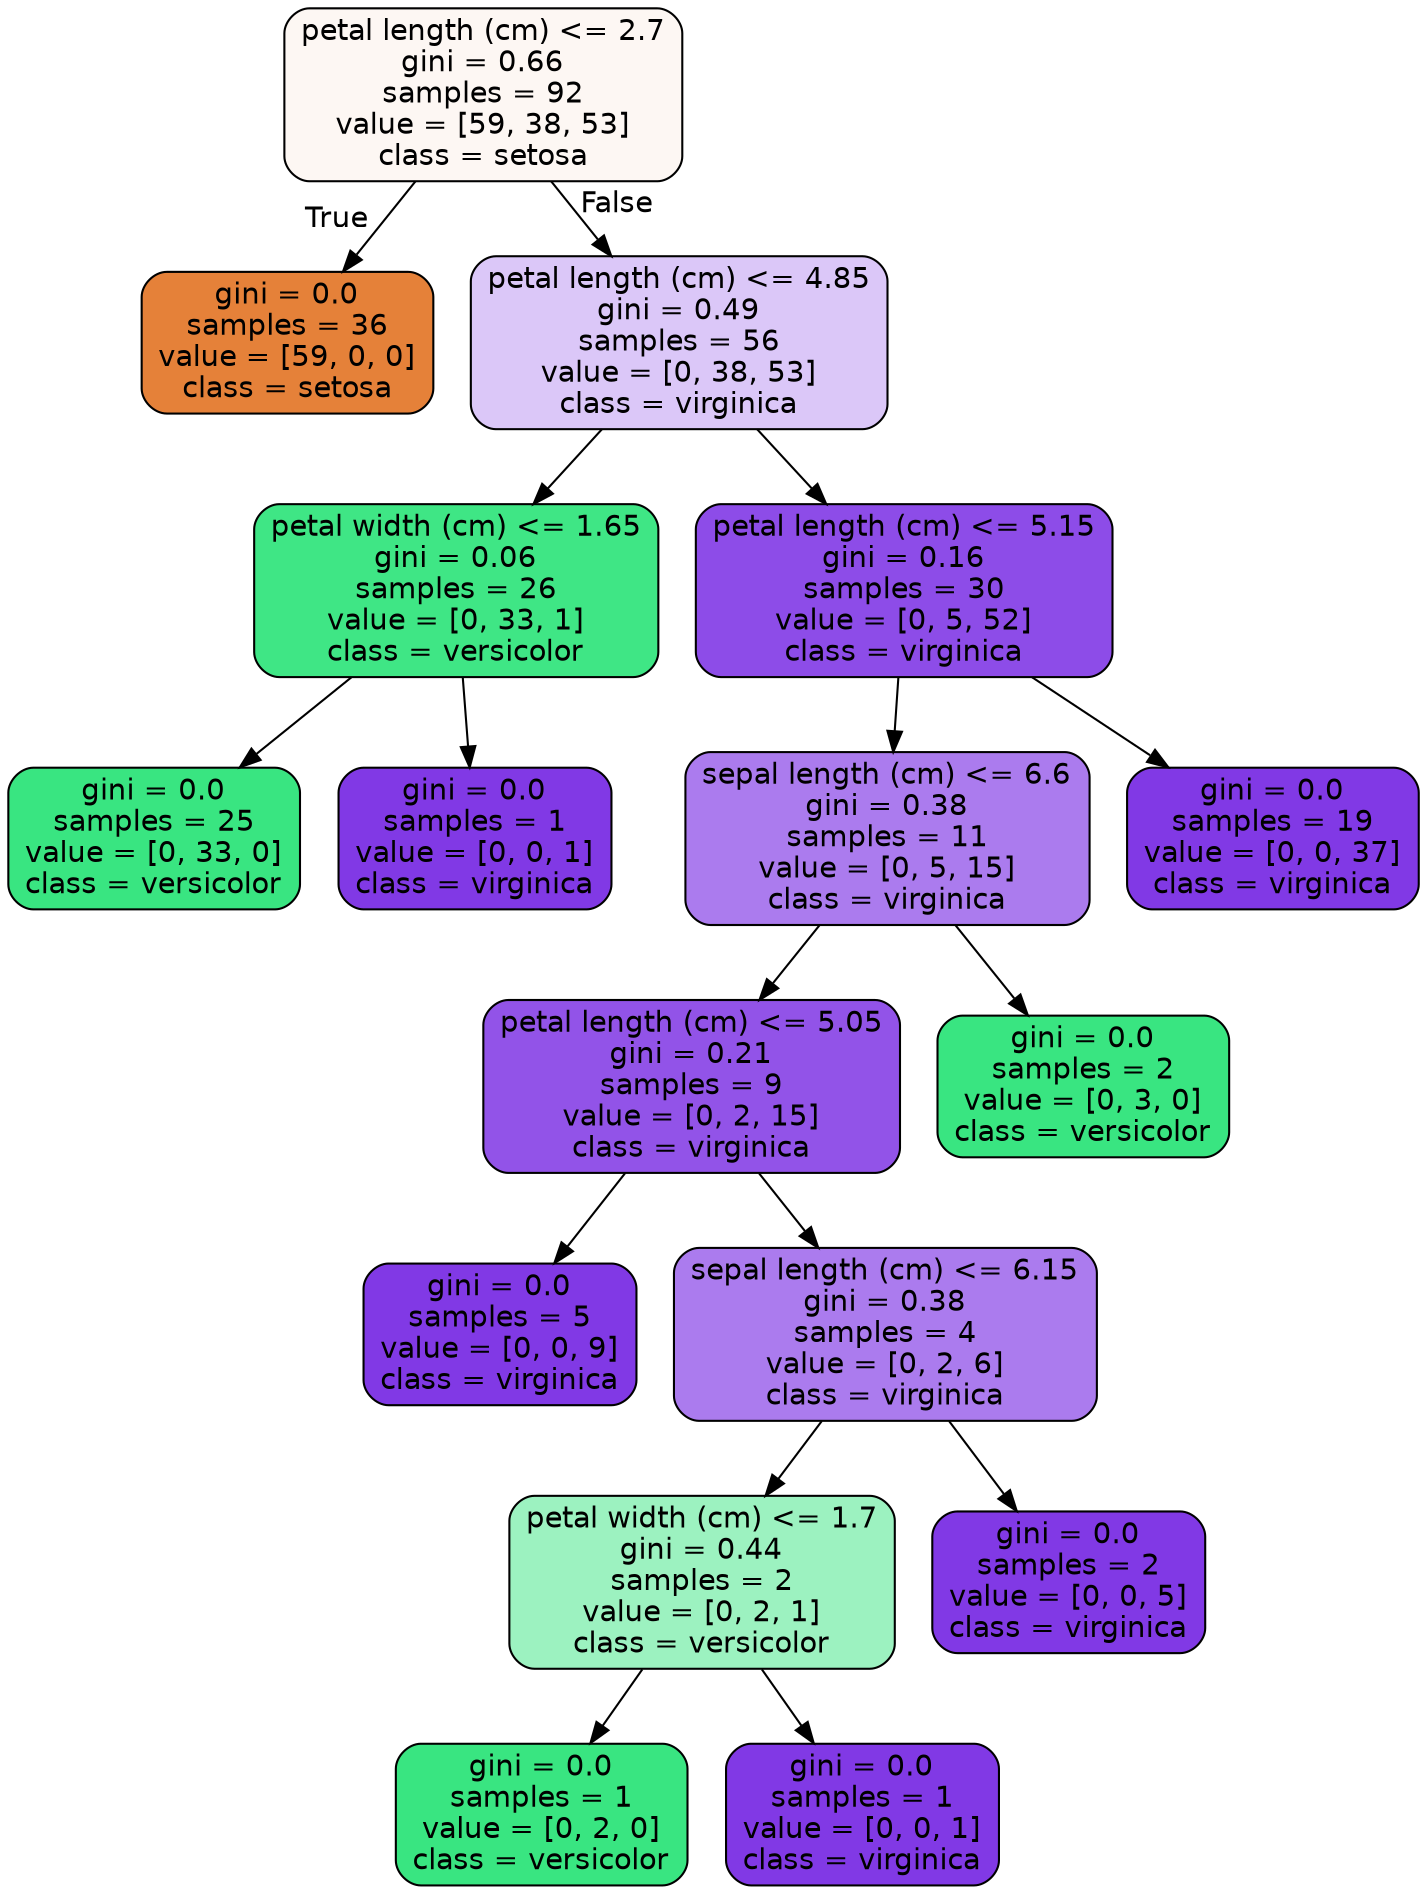 digraph Tree {
node [shape=box, style="filled, rounded", color="black", fontname=helvetica] ;
edge [fontname=helvetica] ;
0 [label="petal length (cm) <= 2.7\ngini = 0.66\nsamples = 92\nvalue = [59, 38, 53]\nclass = setosa", fillcolor="#fdf7f3"] ;
1 [label="gini = 0.0\nsamples = 36\nvalue = [59, 0, 0]\nclass = setosa", fillcolor="#e58139"] ;
0 -> 1 [labeldistance=2.5, labelangle=45, headlabel="True"] ;
2 [label="petal length (cm) <= 4.85\ngini = 0.49\nsamples = 56\nvalue = [0, 38, 53]\nclass = virginica", fillcolor="#dbc7f8"] ;
0 -> 2 [labeldistance=2.5, labelangle=-45, headlabel="False"] ;
3 [label="petal width (cm) <= 1.65\ngini = 0.06\nsamples = 26\nvalue = [0, 33, 1]\nclass = versicolor", fillcolor="#3fe685"] ;
2 -> 3 ;
4 [label="gini = 0.0\nsamples = 25\nvalue = [0, 33, 0]\nclass = versicolor", fillcolor="#39e581"] ;
3 -> 4 ;
5 [label="gini = 0.0\nsamples = 1\nvalue = [0, 0, 1]\nclass = virginica", fillcolor="#8139e5"] ;
3 -> 5 ;
6 [label="petal length (cm) <= 5.15\ngini = 0.16\nsamples = 30\nvalue = [0, 5, 52]\nclass = virginica", fillcolor="#8d4ce8"] ;
2 -> 6 ;
7 [label="sepal length (cm) <= 6.6\ngini = 0.38\nsamples = 11\nvalue = [0, 5, 15]\nclass = virginica", fillcolor="#ab7bee"] ;
6 -> 7 ;
8 [label="petal length (cm) <= 5.05\ngini = 0.21\nsamples = 9\nvalue = [0, 2, 15]\nclass = virginica", fillcolor="#9253e8"] ;
7 -> 8 ;
9 [label="gini = 0.0\nsamples = 5\nvalue = [0, 0, 9]\nclass = virginica", fillcolor="#8139e5"] ;
8 -> 9 ;
10 [label="sepal length (cm) <= 6.15\ngini = 0.38\nsamples = 4\nvalue = [0, 2, 6]\nclass = virginica", fillcolor="#ab7bee"] ;
8 -> 10 ;
11 [label="petal width (cm) <= 1.7\ngini = 0.44\nsamples = 2\nvalue = [0, 2, 1]\nclass = versicolor", fillcolor="#9cf2c0"] ;
10 -> 11 ;
12 [label="gini = 0.0\nsamples = 1\nvalue = [0, 2, 0]\nclass = versicolor", fillcolor="#39e581"] ;
11 -> 12 ;
13 [label="gini = 0.0\nsamples = 1\nvalue = [0, 0, 1]\nclass = virginica", fillcolor="#8139e5"] ;
11 -> 13 ;
14 [label="gini = 0.0\nsamples = 2\nvalue = [0, 0, 5]\nclass = virginica", fillcolor="#8139e5"] ;
10 -> 14 ;
15 [label="gini = 0.0\nsamples = 2\nvalue = [0, 3, 0]\nclass = versicolor", fillcolor="#39e581"] ;
7 -> 15 ;
16 [label="gini = 0.0\nsamples = 19\nvalue = [0, 0, 37]\nclass = virginica", fillcolor="#8139e5"] ;
6 -> 16 ;
}